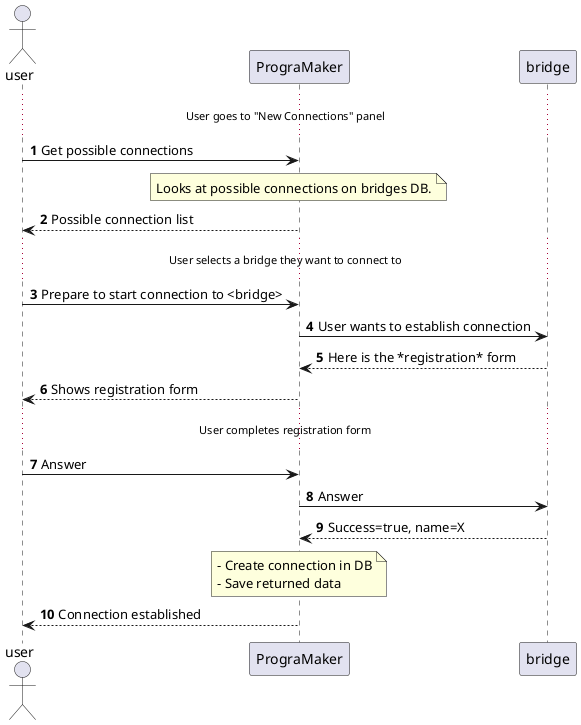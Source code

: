 @startuml connection-establishment
actor user
participant PrograMaker as pm
participant bridge

autonumber

... User goes to "New Connections" panel ...
user -> pm : Get possible connections

note over pm 
    Looks at possible connections on bridges DB.
end note

user <-- pm : Possible connection list

... User selects a bridge they want to connect to ...

user -> pm : Prepare to start connection to <bridge>
pm -> bridge : User wants to establish connection
pm <-- bridge : Here is the *registration* form
user <-- pm : Shows registration form

... User completes registration form ...

user -> pm : Answer
pm -> bridge : Answer
pm <-- bridge : Success=true, name=X

note over pm
    - Create connection in DB
    - Save returned data
end note

user <-- pm : Connection established

@enduml